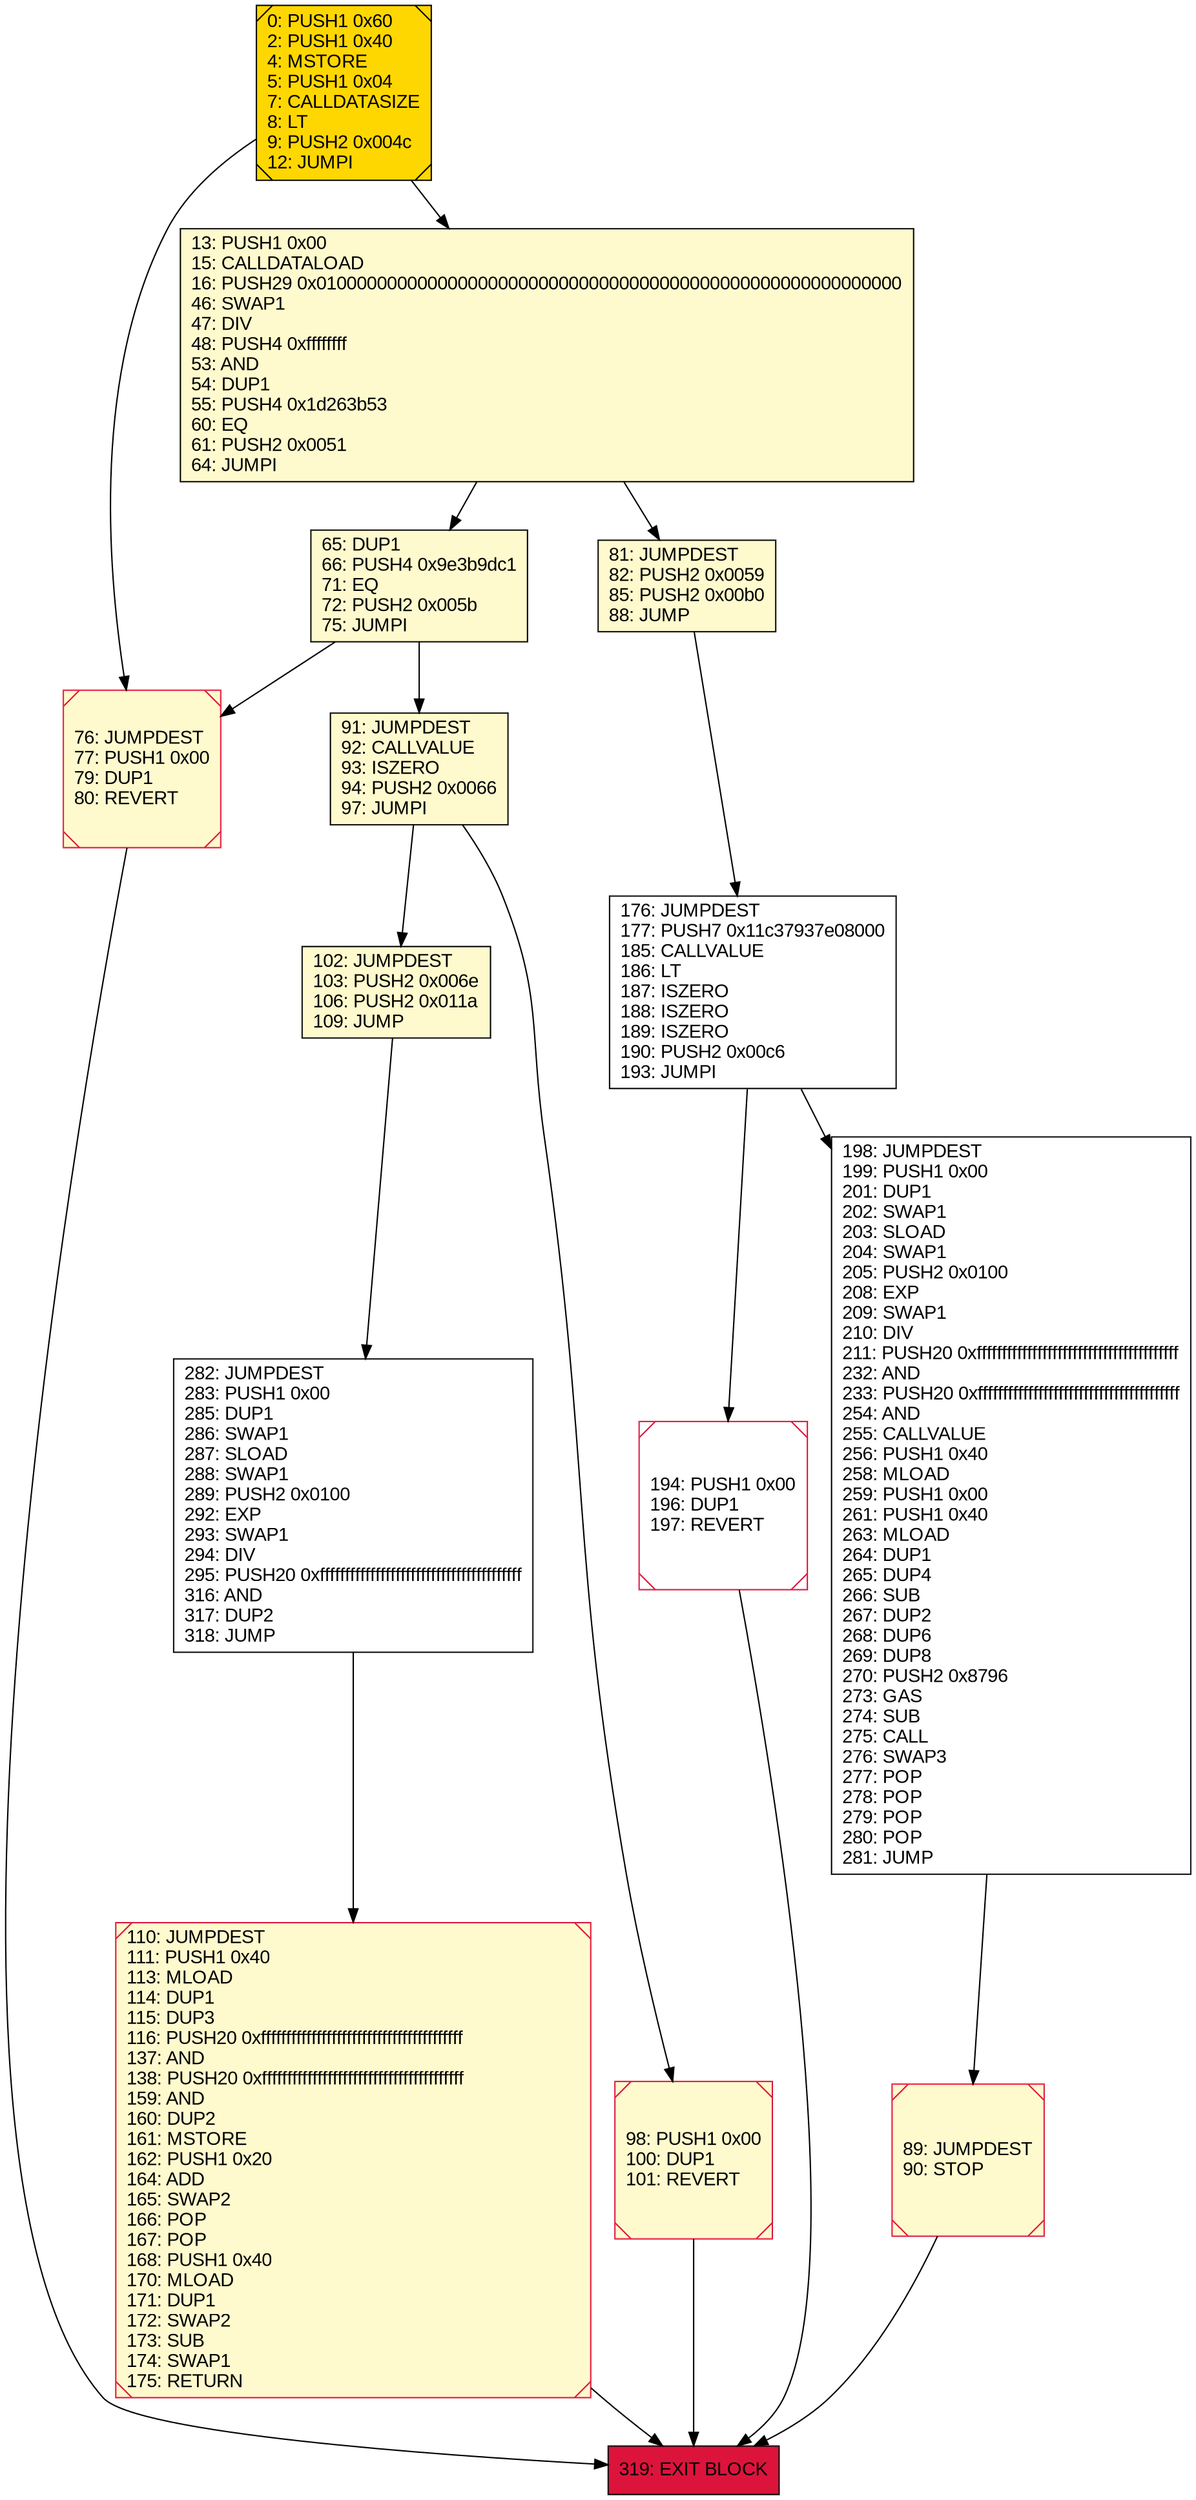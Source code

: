 digraph G {
bgcolor=transparent rankdir=UD;
node [shape=box style=filled color=black fillcolor=white fontname=arial fontcolor=black];
102 [label="102: JUMPDEST\l103: PUSH2 0x006e\l106: PUSH2 0x011a\l109: JUMP\l" fillcolor=lemonchiffon ];
98 [label="98: PUSH1 0x00\l100: DUP1\l101: REVERT\l" fillcolor=lemonchiffon shape=Msquare color=crimson ];
194 [label="194: PUSH1 0x00\l196: DUP1\l197: REVERT\l" shape=Msquare color=crimson ];
0 [label="0: PUSH1 0x60\l2: PUSH1 0x40\l4: MSTORE\l5: PUSH1 0x04\l7: CALLDATASIZE\l8: LT\l9: PUSH2 0x004c\l12: JUMPI\l" fillcolor=lemonchiffon shape=Msquare fillcolor=gold ];
91 [label="91: JUMPDEST\l92: CALLVALUE\l93: ISZERO\l94: PUSH2 0x0066\l97: JUMPI\l" fillcolor=lemonchiffon ];
76 [label="76: JUMPDEST\l77: PUSH1 0x00\l79: DUP1\l80: REVERT\l" fillcolor=lemonchiffon shape=Msquare color=crimson ];
176 [label="176: JUMPDEST\l177: PUSH7 0x11c37937e08000\l185: CALLVALUE\l186: LT\l187: ISZERO\l188: ISZERO\l189: ISZERO\l190: PUSH2 0x00c6\l193: JUMPI\l" ];
282 [label="282: JUMPDEST\l283: PUSH1 0x00\l285: DUP1\l286: SWAP1\l287: SLOAD\l288: SWAP1\l289: PUSH2 0x0100\l292: EXP\l293: SWAP1\l294: DIV\l295: PUSH20 0xffffffffffffffffffffffffffffffffffffffff\l316: AND\l317: DUP2\l318: JUMP\l" ];
89 [label="89: JUMPDEST\l90: STOP\l" fillcolor=lemonchiffon shape=Msquare color=crimson ];
65 [label="65: DUP1\l66: PUSH4 0x9e3b9dc1\l71: EQ\l72: PUSH2 0x005b\l75: JUMPI\l" fillcolor=lemonchiffon ];
198 [label="198: JUMPDEST\l199: PUSH1 0x00\l201: DUP1\l202: SWAP1\l203: SLOAD\l204: SWAP1\l205: PUSH2 0x0100\l208: EXP\l209: SWAP1\l210: DIV\l211: PUSH20 0xffffffffffffffffffffffffffffffffffffffff\l232: AND\l233: PUSH20 0xffffffffffffffffffffffffffffffffffffffff\l254: AND\l255: CALLVALUE\l256: PUSH1 0x40\l258: MLOAD\l259: PUSH1 0x00\l261: PUSH1 0x40\l263: MLOAD\l264: DUP1\l265: DUP4\l266: SUB\l267: DUP2\l268: DUP6\l269: DUP8\l270: PUSH2 0x8796\l273: GAS\l274: SUB\l275: CALL\l276: SWAP3\l277: POP\l278: POP\l279: POP\l280: POP\l281: JUMP\l" ];
13 [label="13: PUSH1 0x00\l15: CALLDATALOAD\l16: PUSH29 0x0100000000000000000000000000000000000000000000000000000000\l46: SWAP1\l47: DIV\l48: PUSH4 0xffffffff\l53: AND\l54: DUP1\l55: PUSH4 0x1d263b53\l60: EQ\l61: PUSH2 0x0051\l64: JUMPI\l" fillcolor=lemonchiffon ];
81 [label="81: JUMPDEST\l82: PUSH2 0x0059\l85: PUSH2 0x00b0\l88: JUMP\l" fillcolor=lemonchiffon ];
110 [label="110: JUMPDEST\l111: PUSH1 0x40\l113: MLOAD\l114: DUP1\l115: DUP3\l116: PUSH20 0xffffffffffffffffffffffffffffffffffffffff\l137: AND\l138: PUSH20 0xffffffffffffffffffffffffffffffffffffffff\l159: AND\l160: DUP2\l161: MSTORE\l162: PUSH1 0x20\l164: ADD\l165: SWAP2\l166: POP\l167: POP\l168: PUSH1 0x40\l170: MLOAD\l171: DUP1\l172: SWAP2\l173: SUB\l174: SWAP1\l175: RETURN\l" fillcolor=lemonchiffon shape=Msquare color=crimson ];
319 [label="319: EXIT BLOCK\l" fillcolor=crimson ];
13 -> 81;
110 -> 319;
176 -> 194;
91 -> 102;
91 -> 98;
13 -> 65;
102 -> 282;
0 -> 76;
282 -> 110;
89 -> 319;
76 -> 319;
81 -> 176;
65 -> 91;
176 -> 198;
65 -> 76;
0 -> 13;
98 -> 319;
194 -> 319;
198 -> 89;
}